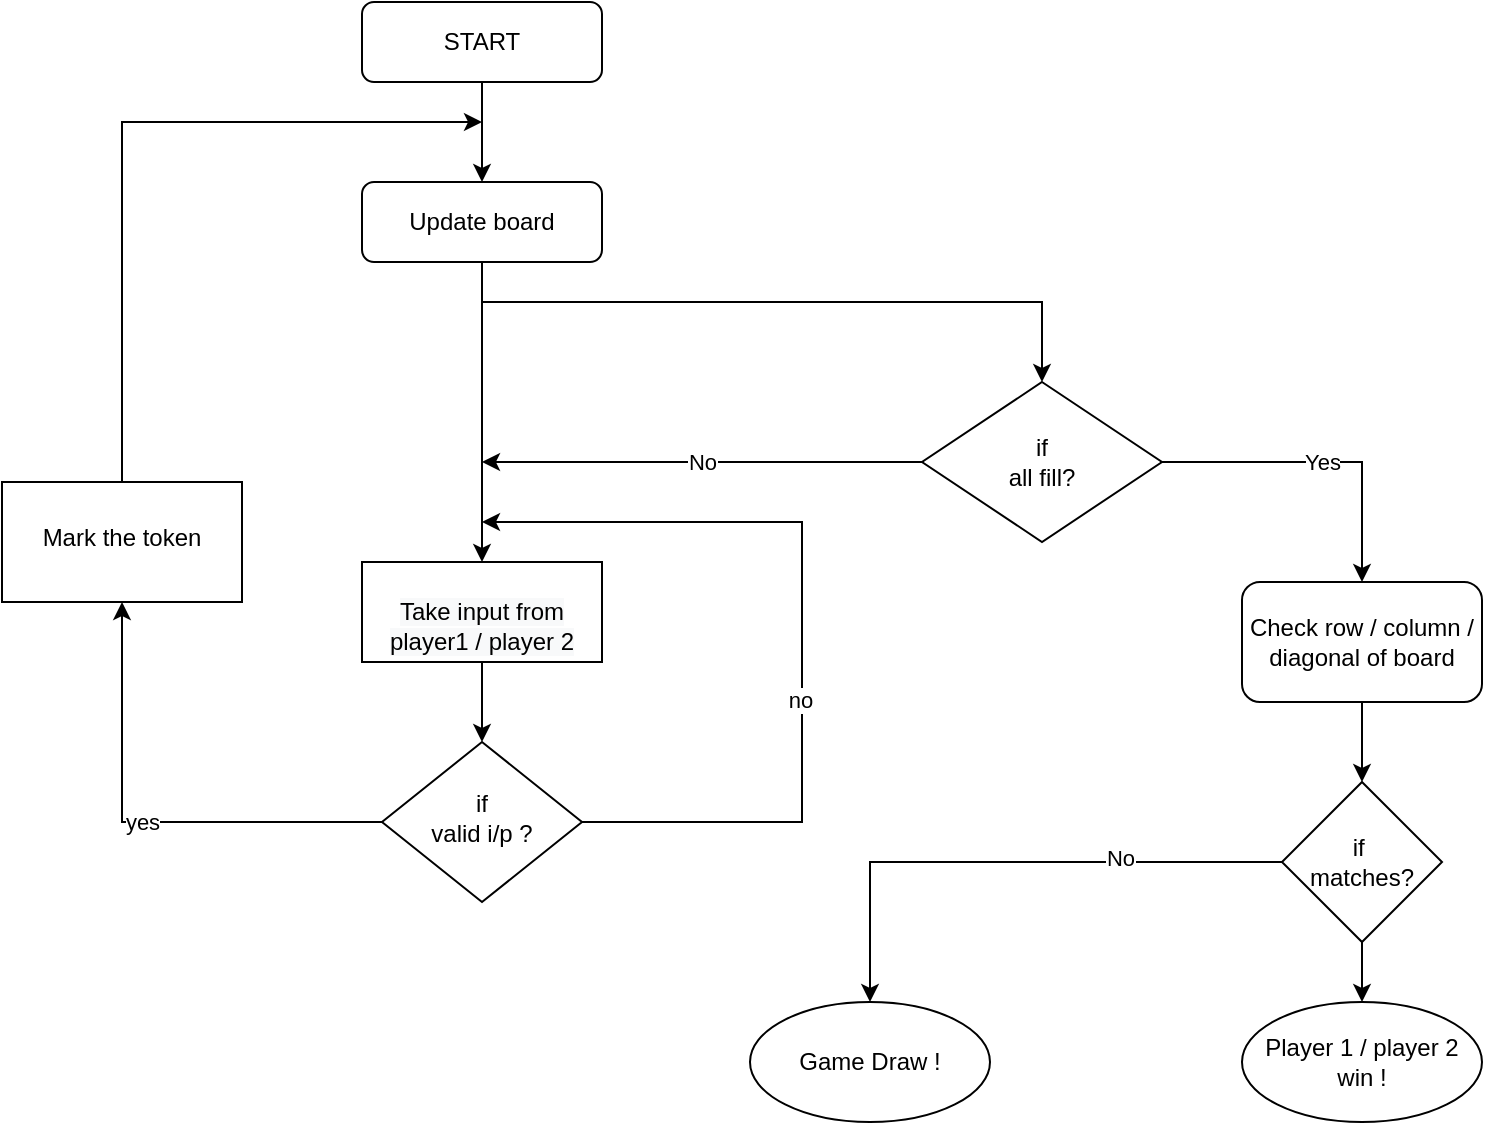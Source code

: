 <mxfile version="15.8.3" type="github">
  <diagram id="C5RBs43oDa-KdzZeNtuy" name="Page-1">
    <mxGraphModel dx="2067" dy="1812" grid="1" gridSize="10" guides="1" tooltips="1" connect="1" arrows="1" fold="1" page="1" pageScale="1" pageWidth="827" pageHeight="1169" math="0" shadow="0">
      <root>
        <mxCell id="WIyWlLk6GJQsqaUBKTNV-0" />
        <mxCell id="WIyWlLk6GJQsqaUBKTNV-1" parent="WIyWlLk6GJQsqaUBKTNV-0" />
        <mxCell id="WIyWlLk6GJQsqaUBKTNV-3" value="START" style="rounded=1;whiteSpace=wrap;html=1;fontSize=12;glass=0;strokeWidth=1;shadow=0;" parent="WIyWlLk6GJQsqaUBKTNV-1" vertex="1">
          <mxGeometry x="160" y="-30" width="120" height="40" as="geometry" />
        </mxCell>
        <mxCell id="pqdJaSoRG6h_DcXbjUkV-9" value="" style="edgeStyle=orthogonalEdgeStyle;rounded=0;orthogonalLoop=1;jettySize=auto;html=1;" edge="1" parent="WIyWlLk6GJQsqaUBKTNV-1" source="pqdJaSoRG6h_DcXbjUkV-4" target="pqdJaSoRG6h_DcXbjUkV-8">
          <mxGeometry relative="1" as="geometry" />
        </mxCell>
        <mxCell id="pqdJaSoRG6h_DcXbjUkV-4" value="&lt;br&gt;&lt;span style=&quot;color: rgb(0 , 0 , 0) ; font-family: &amp;#34;helvetica&amp;#34; ; font-size: 12px ; font-style: normal ; font-weight: 400 ; letter-spacing: normal ; text-align: center ; text-indent: 0px ; text-transform: none ; word-spacing: 0px ; background-color: rgb(248 , 249 , 250) ; display: inline ; float: none&quot;&gt;Take input from player1 / player 2&lt;/span&gt;" style="rounded=0;whiteSpace=wrap;html=1;" vertex="1" parent="WIyWlLk6GJQsqaUBKTNV-1">
          <mxGeometry x="160" y="250" width="120" height="50" as="geometry" />
        </mxCell>
        <mxCell id="pqdJaSoRG6h_DcXbjUkV-7" style="edgeStyle=orthogonalEdgeStyle;rounded=0;orthogonalLoop=1;jettySize=auto;html=1;exitX=0.5;exitY=1;exitDx=0;exitDy=0;" edge="1" parent="WIyWlLk6GJQsqaUBKTNV-1" source="pqdJaSoRG6h_DcXbjUkV-4" target="pqdJaSoRG6h_DcXbjUkV-4">
          <mxGeometry relative="1" as="geometry" />
        </mxCell>
        <mxCell id="pqdJaSoRG6h_DcXbjUkV-11" value="yes" style="edgeStyle=orthogonalEdgeStyle;rounded=0;orthogonalLoop=1;jettySize=auto;html=1;" edge="1" parent="WIyWlLk6GJQsqaUBKTNV-1" source="pqdJaSoRG6h_DcXbjUkV-8" target="pqdJaSoRG6h_DcXbjUkV-10">
          <mxGeometry relative="1" as="geometry" />
        </mxCell>
        <mxCell id="pqdJaSoRG6h_DcXbjUkV-33" style="edgeStyle=orthogonalEdgeStyle;rounded=0;orthogonalLoop=1;jettySize=auto;html=1;exitX=1;exitY=0.5;exitDx=0;exitDy=0;" edge="1" parent="WIyWlLk6GJQsqaUBKTNV-1" source="pqdJaSoRG6h_DcXbjUkV-8">
          <mxGeometry relative="1" as="geometry">
            <mxPoint x="220" y="230.0" as="targetPoint" />
            <Array as="points">
              <mxPoint x="380" y="380" />
              <mxPoint x="380" y="230" />
            </Array>
          </mxGeometry>
        </mxCell>
        <mxCell id="pqdJaSoRG6h_DcXbjUkV-34" value="no" style="edgeLabel;html=1;align=center;verticalAlign=middle;resizable=0;points=[];" vertex="1" connectable="0" parent="pqdJaSoRG6h_DcXbjUkV-33">
          <mxGeometry x="-0.183" y="1" relative="1" as="geometry">
            <mxPoint as="offset" />
          </mxGeometry>
        </mxCell>
        <mxCell id="pqdJaSoRG6h_DcXbjUkV-8" value="if &lt;br&gt;valid i/p ?" style="rhombus;whiteSpace=wrap;html=1;shadow=0;fontFamily=Helvetica;fontSize=12;align=center;strokeWidth=1;spacing=6;spacingTop=-4;" vertex="1" parent="WIyWlLk6GJQsqaUBKTNV-1">
          <mxGeometry x="170" y="340" width="100" height="80" as="geometry" />
        </mxCell>
        <mxCell id="pqdJaSoRG6h_DcXbjUkV-12" style="edgeStyle=orthogonalEdgeStyle;rounded=0;orthogonalLoop=1;jettySize=auto;html=1;exitX=0.5;exitY=0;exitDx=0;exitDy=0;" edge="1" parent="WIyWlLk6GJQsqaUBKTNV-1" source="pqdJaSoRG6h_DcXbjUkV-10">
          <mxGeometry relative="1" as="geometry">
            <mxPoint x="220" y="30" as="targetPoint" />
            <Array as="points">
              <mxPoint x="40" y="30" />
            </Array>
          </mxGeometry>
        </mxCell>
        <mxCell id="pqdJaSoRG6h_DcXbjUkV-10" value="Mark the token" style="whiteSpace=wrap;html=1;shadow=0;strokeWidth=1;spacing=6;spacingTop=-4;" vertex="1" parent="WIyWlLk6GJQsqaUBKTNV-1">
          <mxGeometry x="-20" y="210" width="120" height="60" as="geometry" />
        </mxCell>
        <mxCell id="pqdJaSoRG6h_DcXbjUkV-32" value="" style="edgeStyle=orthogonalEdgeStyle;rounded=0;orthogonalLoop=1;jettySize=auto;html=1;entryX=0.5;entryY=0;entryDx=0;entryDy=0;" edge="1" parent="WIyWlLk6GJQsqaUBKTNV-1" source="WIyWlLk6GJQsqaUBKTNV-7" target="pqdJaSoRG6h_DcXbjUkV-4">
          <mxGeometry relative="1" as="geometry">
            <mxPoint x="220" y="160" as="targetPoint" />
          </mxGeometry>
        </mxCell>
        <mxCell id="WIyWlLk6GJQsqaUBKTNV-7" value="Update board" style="rounded=1;whiteSpace=wrap;html=1;fontSize=12;glass=0;strokeWidth=1;shadow=0;" parent="WIyWlLk6GJQsqaUBKTNV-1" vertex="1">
          <mxGeometry x="160" y="60" width="120" height="40" as="geometry" />
        </mxCell>
        <mxCell id="pqdJaSoRG6h_DcXbjUkV-26" value="Yes" style="edgeStyle=orthogonalEdgeStyle;rounded=0;orthogonalLoop=1;jettySize=auto;html=1;exitX=1;exitY=0.5;exitDx=0;exitDy=0;" edge="1" parent="WIyWlLk6GJQsqaUBKTNV-1" source="pqdJaSoRG6h_DcXbjUkV-20" target="pqdJaSoRG6h_DcXbjUkV-25">
          <mxGeometry relative="1" as="geometry" />
        </mxCell>
        <mxCell id="pqdJaSoRG6h_DcXbjUkV-29" value="No" style="edgeStyle=orthogonalEdgeStyle;rounded=0;orthogonalLoop=1;jettySize=auto;html=1;" edge="1" parent="WIyWlLk6GJQsqaUBKTNV-1" source="pqdJaSoRG6h_DcXbjUkV-20">
          <mxGeometry relative="1" as="geometry">
            <mxPoint x="220" y="200" as="targetPoint" />
            <Array as="points">
              <mxPoint x="220" y="200" />
            </Array>
          </mxGeometry>
        </mxCell>
        <mxCell id="pqdJaSoRG6h_DcXbjUkV-20" value="if&lt;br&gt;all fill?" style="rhombus;whiteSpace=wrap;html=1;" vertex="1" parent="WIyWlLk6GJQsqaUBKTNV-1">
          <mxGeometry x="440" y="160" width="120" height="80" as="geometry" />
        </mxCell>
        <mxCell id="pqdJaSoRG6h_DcXbjUkV-21" value="Player 1 / player 2&lt;br&gt;win !" style="ellipse;whiteSpace=wrap;html=1;" vertex="1" parent="WIyWlLk6GJQsqaUBKTNV-1">
          <mxGeometry x="600" y="470" width="120" height="60" as="geometry" />
        </mxCell>
        <mxCell id="pqdJaSoRG6h_DcXbjUkV-38" value="" style="edgeStyle=orthogonalEdgeStyle;rounded=0;orthogonalLoop=1;jettySize=auto;html=1;" edge="1" parent="WIyWlLk6GJQsqaUBKTNV-1" source="pqdJaSoRG6h_DcXbjUkV-25" target="pqdJaSoRG6h_DcXbjUkV-37">
          <mxGeometry relative="1" as="geometry" />
        </mxCell>
        <mxCell id="pqdJaSoRG6h_DcXbjUkV-25" value="Check row / column / diagonal of board" style="rounded=1;whiteSpace=wrap;html=1;" vertex="1" parent="WIyWlLk6GJQsqaUBKTNV-1">
          <mxGeometry x="600" y="260.0" width="120" height="60" as="geometry" />
        </mxCell>
        <mxCell id="pqdJaSoRG6h_DcXbjUkV-39" value="" style="edgeStyle=orthogonalEdgeStyle;rounded=0;orthogonalLoop=1;jettySize=auto;html=1;" edge="1" parent="WIyWlLk6GJQsqaUBKTNV-1" source="pqdJaSoRG6h_DcXbjUkV-37" target="pqdJaSoRG6h_DcXbjUkV-21">
          <mxGeometry relative="1" as="geometry" />
        </mxCell>
        <mxCell id="pqdJaSoRG6h_DcXbjUkV-48" value="" style="edgeStyle=orthogonalEdgeStyle;rounded=0;orthogonalLoop=1;jettySize=auto;html=1;" edge="1" parent="WIyWlLk6GJQsqaUBKTNV-1" source="pqdJaSoRG6h_DcXbjUkV-37" target="pqdJaSoRG6h_DcXbjUkV-47">
          <mxGeometry relative="1" as="geometry" />
        </mxCell>
        <mxCell id="pqdJaSoRG6h_DcXbjUkV-49" value="No" style="edgeLabel;html=1;align=center;verticalAlign=middle;resizable=0;points=[];" vertex="1" connectable="0" parent="pqdJaSoRG6h_DcXbjUkV-48">
          <mxGeometry x="-0.413" y="-2" relative="1" as="geometry">
            <mxPoint as="offset" />
          </mxGeometry>
        </mxCell>
        <mxCell id="pqdJaSoRG6h_DcXbjUkV-37" value="if&amp;nbsp;&lt;br&gt;matches?" style="rhombus;whiteSpace=wrap;html=1;" vertex="1" parent="WIyWlLk6GJQsqaUBKTNV-1">
          <mxGeometry x="620" y="360" width="80" height="80" as="geometry" />
        </mxCell>
        <mxCell id="pqdJaSoRG6h_DcXbjUkV-47" value="Game Draw !" style="ellipse;whiteSpace=wrap;html=1;" vertex="1" parent="WIyWlLk6GJQsqaUBKTNV-1">
          <mxGeometry x="354" y="470" width="120" height="60" as="geometry" />
        </mxCell>
        <mxCell id="pqdJaSoRG6h_DcXbjUkV-50" value="" style="endArrow=classic;html=1;rounded=0;exitX=0.5;exitY=1;exitDx=0;exitDy=0;entryX=0.5;entryY=0;entryDx=0;entryDy=0;" edge="1" parent="WIyWlLk6GJQsqaUBKTNV-1" source="WIyWlLk6GJQsqaUBKTNV-3" target="WIyWlLk6GJQsqaUBKTNV-7">
          <mxGeometry width="50" height="50" relative="1" as="geometry">
            <mxPoint x="570" y="210" as="sourcePoint" />
            <mxPoint x="590" y="40" as="targetPoint" />
          </mxGeometry>
        </mxCell>
        <mxCell id="pqdJaSoRG6h_DcXbjUkV-51" value="" style="endArrow=classic;html=1;rounded=0;entryX=0.5;entryY=0;entryDx=0;entryDy=0;" edge="1" parent="WIyWlLk6GJQsqaUBKTNV-1" target="pqdJaSoRG6h_DcXbjUkV-20">
          <mxGeometry width="50" height="50" relative="1" as="geometry">
            <mxPoint x="220" y="120" as="sourcePoint" />
            <mxPoint x="620" y="180" as="targetPoint" />
            <Array as="points">
              <mxPoint x="500" y="120" />
            </Array>
          </mxGeometry>
        </mxCell>
      </root>
    </mxGraphModel>
  </diagram>
</mxfile>
